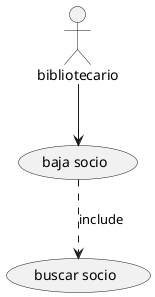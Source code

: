 @startuml
'https://plantuml.com/sequence-diagram

actor bibliotecario
bibliotecario --> (baja socio)
(baja socio) ..> (buscar socio) : include

@enduml
